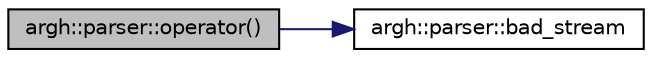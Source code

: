 digraph "argh::parser::operator()"
{
 // LATEX_PDF_SIZE
  edge [fontname="Helvetica",fontsize="10",labelfontname="Helvetica",labelfontsize="10"];
  node [fontname="Helvetica",fontsize="10",shape=record];
  rankdir="LR";
  Node1 [label="argh::parser::operator()",height=0.2,width=0.4,color="black", fillcolor="grey75", style="filled", fontcolor="black",tooltip=" "];
  Node1 -> Node2 [color="midnightblue",fontsize="10",style="solid"];
  Node2 [label="argh::parser::bad_stream",height=0.2,width=0.4,color="black", fillcolor="white", style="filled",URL="$classargh_1_1parser.html#af7394959f3c2d98620183fb035b71ed9",tooltip=" "];
}
